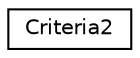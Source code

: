 digraph "Graphical Class Hierarchy"
{
  edge [fontname="Helvetica",fontsize="10",labelfontname="Helvetica",labelfontsize="10"];
  node [fontname="Helvetica",fontsize="10",shape=record];
  rankdir="LR";
  Node1 [label="Criteria2",height=0.2,width=0.4,color="black", fillcolor="white", style="filled",URL="$classCriteria2.html",tooltip="the class checks various criteria for matching boys and girls before adding them into a couple ..."];
}
